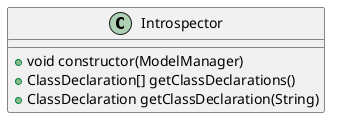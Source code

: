 @startuml
class Introspector{
   + void constructor(ModelManager)
   + ClassDeclaration[] getClassDeclarations()
   + ClassDeclaration getClassDeclaration(String)
}
@enduml
